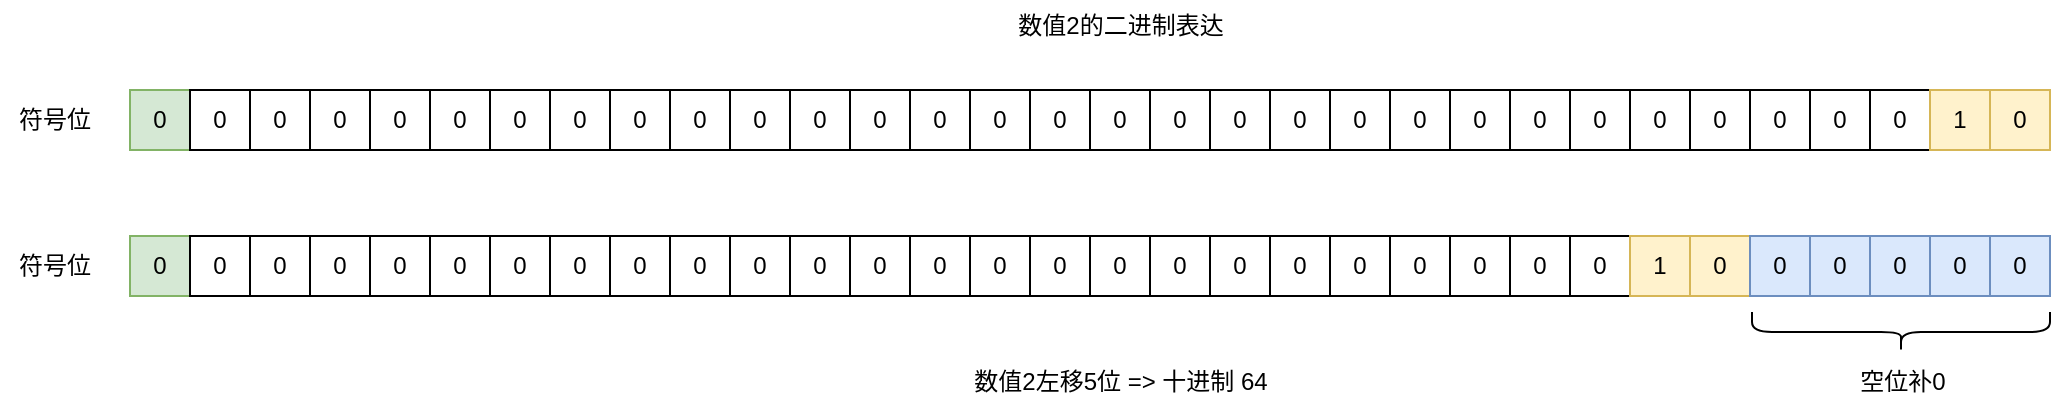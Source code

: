 <mxfile>
    <diagram id="JEafXs6JgbV0tFusEHdA" name="第 1 页">
        <mxGraphModel dx="1625" dy="752" grid="0" gridSize="10" guides="1" tooltips="1" connect="1" arrows="1" fold="1" page="1" pageScale="1" pageWidth="827" pageHeight="1169" background="#ffffff" math="0" shadow="0">
            <root>
                <mxCell id="0"/>
                <mxCell id="1" parent="0"/>
                <mxCell id="34" value="数值2的二进制表达" style="text;html=1;align=center;verticalAlign=middle;resizable=0;points=[];autosize=1;strokeColor=none;fillColor=none;" parent="1" vertex="1">
                    <mxGeometry x="554.5" y="35" width="121" height="26" as="geometry"/>
                </mxCell>
                <mxCell id="35" value="" style="group;fillColor=#f8cecc;strokeColor=#b85450;" parent="1" vertex="1" connectable="0">
                    <mxGeometry x="120" y="80" width="960" height="30" as="geometry"/>
                </mxCell>
                <mxCell id="2" value="0" style="rounded=0;whiteSpace=wrap;html=1;fillColor=#d5e8d4;strokeColor=#82b366;" parent="35" vertex="1">
                    <mxGeometry width="30" height="30" as="geometry"/>
                </mxCell>
                <mxCell id="3" value="0" style="rounded=0;whiteSpace=wrap;html=1;" parent="35" vertex="1">
                    <mxGeometry x="30" width="30" height="30" as="geometry"/>
                </mxCell>
                <mxCell id="4" value="0" style="rounded=0;whiteSpace=wrap;html=1;" parent="35" vertex="1">
                    <mxGeometry x="60" width="30" height="30" as="geometry"/>
                </mxCell>
                <mxCell id="5" value="0" style="rounded=0;whiteSpace=wrap;html=1;" parent="35" vertex="1">
                    <mxGeometry x="90" width="30" height="30" as="geometry"/>
                </mxCell>
                <mxCell id="6" value="0" style="rounded=0;whiteSpace=wrap;html=1;" parent="35" vertex="1">
                    <mxGeometry x="120" width="30" height="30" as="geometry"/>
                </mxCell>
                <mxCell id="7" value="0" style="rounded=0;whiteSpace=wrap;html=1;" parent="35" vertex="1">
                    <mxGeometry x="150" width="30" height="30" as="geometry"/>
                </mxCell>
                <mxCell id="8" value="0" style="rounded=0;whiteSpace=wrap;html=1;" parent="35" vertex="1">
                    <mxGeometry x="180" width="30" height="30" as="geometry"/>
                </mxCell>
                <mxCell id="9" value="0" style="rounded=0;whiteSpace=wrap;html=1;" parent="35" vertex="1">
                    <mxGeometry x="210" width="30" height="30" as="geometry"/>
                </mxCell>
                <mxCell id="10" value="0" style="rounded=0;whiteSpace=wrap;html=1;" parent="35" vertex="1">
                    <mxGeometry x="240" width="30" height="30" as="geometry"/>
                </mxCell>
                <mxCell id="11" value="0" style="rounded=0;whiteSpace=wrap;html=1;" parent="35" vertex="1">
                    <mxGeometry x="270" width="30" height="30" as="geometry"/>
                </mxCell>
                <mxCell id="12" value="0" style="rounded=0;whiteSpace=wrap;html=1;" parent="35" vertex="1">
                    <mxGeometry x="300" width="30" height="30" as="geometry"/>
                </mxCell>
                <mxCell id="13" value="0" style="rounded=0;whiteSpace=wrap;html=1;" parent="35" vertex="1">
                    <mxGeometry x="330" width="30" height="30" as="geometry"/>
                </mxCell>
                <mxCell id="14" value="0" style="rounded=0;whiteSpace=wrap;html=1;" parent="35" vertex="1">
                    <mxGeometry x="360" width="30" height="30" as="geometry"/>
                </mxCell>
                <mxCell id="15" value="0" style="rounded=0;whiteSpace=wrap;html=1;" parent="35" vertex="1">
                    <mxGeometry x="390" width="30" height="30" as="geometry"/>
                </mxCell>
                <mxCell id="16" value="0" style="rounded=0;whiteSpace=wrap;html=1;" parent="35" vertex="1">
                    <mxGeometry x="420" width="30" height="30" as="geometry"/>
                </mxCell>
                <mxCell id="17" value="0" style="rounded=0;whiteSpace=wrap;html=1;" parent="35" vertex="1">
                    <mxGeometry x="450" width="30" height="30" as="geometry"/>
                </mxCell>
                <mxCell id="18" value="0" style="rounded=0;whiteSpace=wrap;html=1;" parent="35" vertex="1">
                    <mxGeometry x="480" width="30" height="30" as="geometry"/>
                </mxCell>
                <mxCell id="19" value="0" style="rounded=0;whiteSpace=wrap;html=1;" parent="35" vertex="1">
                    <mxGeometry x="510" width="30" height="30" as="geometry"/>
                </mxCell>
                <mxCell id="20" value="0" style="rounded=0;whiteSpace=wrap;html=1;" parent="35" vertex="1">
                    <mxGeometry x="540" width="30" height="30" as="geometry"/>
                </mxCell>
                <mxCell id="21" value="0" style="rounded=0;whiteSpace=wrap;html=1;" parent="35" vertex="1">
                    <mxGeometry x="570" width="30" height="30" as="geometry"/>
                </mxCell>
                <mxCell id="22" value="0" style="rounded=0;whiteSpace=wrap;html=1;" parent="35" vertex="1">
                    <mxGeometry x="600" width="30" height="30" as="geometry"/>
                </mxCell>
                <mxCell id="23" value="0" style="rounded=0;whiteSpace=wrap;html=1;" parent="35" vertex="1">
                    <mxGeometry x="630" width="30" height="30" as="geometry"/>
                </mxCell>
                <mxCell id="24" value="0" style="rounded=0;whiteSpace=wrap;html=1;" parent="35" vertex="1">
                    <mxGeometry x="660" width="30" height="30" as="geometry"/>
                </mxCell>
                <mxCell id="25" value="0" style="rounded=0;whiteSpace=wrap;html=1;" parent="35" vertex="1">
                    <mxGeometry x="690" width="30" height="30" as="geometry"/>
                </mxCell>
                <mxCell id="26" value="0" style="rounded=0;whiteSpace=wrap;html=1;" parent="35" vertex="1">
                    <mxGeometry x="720" width="30" height="30" as="geometry"/>
                </mxCell>
                <mxCell id="27" value="0" style="rounded=0;whiteSpace=wrap;html=1;" parent="35" vertex="1">
                    <mxGeometry x="750" width="30" height="30" as="geometry"/>
                </mxCell>
                <mxCell id="28" value="0" style="rounded=0;whiteSpace=wrap;html=1;" parent="35" vertex="1">
                    <mxGeometry x="780" width="30" height="30" as="geometry"/>
                </mxCell>
                <mxCell id="29" value="0" style="rounded=0;whiteSpace=wrap;html=1;" parent="35" vertex="1">
                    <mxGeometry x="810" width="30" height="30" as="geometry"/>
                </mxCell>
                <mxCell id="30" value="0" style="rounded=0;whiteSpace=wrap;html=1;" parent="35" vertex="1">
                    <mxGeometry x="840" width="30" height="30" as="geometry"/>
                </mxCell>
                <mxCell id="31" value="0" style="rounded=0;whiteSpace=wrap;html=1;" parent="35" vertex="1">
                    <mxGeometry x="870" width="30" height="30" as="geometry"/>
                </mxCell>
                <mxCell id="32" value="1" style="rounded=0;whiteSpace=wrap;html=1;fillColor=#fff2cc;strokeColor=#d6b656;" parent="35" vertex="1">
                    <mxGeometry x="900" width="30" height="30" as="geometry"/>
                </mxCell>
                <mxCell id="33" value="0" style="rounded=0;whiteSpace=wrap;html=1;fillColor=#fff2cc;strokeColor=#d6b656;" parent="35" vertex="1">
                    <mxGeometry x="930" width="30" height="30" as="geometry"/>
                </mxCell>
                <mxCell id="36" value="" style="group;fillColor=#fff2cc;strokeColor=#d6b656;" parent="1" vertex="1" connectable="0">
                    <mxGeometry x="120" y="153" width="960" height="30" as="geometry"/>
                </mxCell>
                <mxCell id="37" value="0" style="rounded=0;whiteSpace=wrap;html=1;fillColor=#d5e8d4;strokeColor=#82b366;" parent="36" vertex="1">
                    <mxGeometry width="30" height="30" as="geometry"/>
                </mxCell>
                <mxCell id="38" value="0" style="rounded=0;whiteSpace=wrap;html=1;" parent="36" vertex="1">
                    <mxGeometry x="30" width="30" height="30" as="geometry"/>
                </mxCell>
                <mxCell id="39" value="0" style="rounded=0;whiteSpace=wrap;html=1;" parent="36" vertex="1">
                    <mxGeometry x="60" width="30" height="30" as="geometry"/>
                </mxCell>
                <mxCell id="40" value="0" style="rounded=0;whiteSpace=wrap;html=1;" parent="36" vertex="1">
                    <mxGeometry x="90" width="30" height="30" as="geometry"/>
                </mxCell>
                <mxCell id="41" value="0" style="rounded=0;whiteSpace=wrap;html=1;" parent="36" vertex="1">
                    <mxGeometry x="120" width="30" height="30" as="geometry"/>
                </mxCell>
                <mxCell id="42" value="0" style="rounded=0;whiteSpace=wrap;html=1;" parent="36" vertex="1">
                    <mxGeometry x="150" width="30" height="30" as="geometry"/>
                </mxCell>
                <mxCell id="43" value="0" style="rounded=0;whiteSpace=wrap;html=1;" parent="36" vertex="1">
                    <mxGeometry x="180" width="30" height="30" as="geometry"/>
                </mxCell>
                <mxCell id="44" value="0" style="rounded=0;whiteSpace=wrap;html=1;" parent="36" vertex="1">
                    <mxGeometry x="210" width="30" height="30" as="geometry"/>
                </mxCell>
                <mxCell id="45" value="0" style="rounded=0;whiteSpace=wrap;html=1;" parent="36" vertex="1">
                    <mxGeometry x="240" width="30" height="30" as="geometry"/>
                </mxCell>
                <mxCell id="46" value="0" style="rounded=0;whiteSpace=wrap;html=1;" parent="36" vertex="1">
                    <mxGeometry x="270" width="30" height="30" as="geometry"/>
                </mxCell>
                <mxCell id="47" value="0" style="rounded=0;whiteSpace=wrap;html=1;" parent="36" vertex="1">
                    <mxGeometry x="300" width="30" height="30" as="geometry"/>
                </mxCell>
                <mxCell id="48" value="0" style="rounded=0;whiteSpace=wrap;html=1;" parent="36" vertex="1">
                    <mxGeometry x="330" width="30" height="30" as="geometry"/>
                </mxCell>
                <mxCell id="49" value="0" style="rounded=0;whiteSpace=wrap;html=1;" parent="36" vertex="1">
                    <mxGeometry x="360" width="30" height="30" as="geometry"/>
                </mxCell>
                <mxCell id="50" value="0" style="rounded=0;whiteSpace=wrap;html=1;" parent="36" vertex="1">
                    <mxGeometry x="390" width="30" height="30" as="geometry"/>
                </mxCell>
                <mxCell id="51" value="0" style="rounded=0;whiteSpace=wrap;html=1;" parent="36" vertex="1">
                    <mxGeometry x="420" width="30" height="30" as="geometry"/>
                </mxCell>
                <mxCell id="52" value="0" style="rounded=0;whiteSpace=wrap;html=1;" parent="36" vertex="1">
                    <mxGeometry x="450" width="30" height="30" as="geometry"/>
                </mxCell>
                <mxCell id="53" value="0" style="rounded=0;whiteSpace=wrap;html=1;" parent="36" vertex="1">
                    <mxGeometry x="480" width="30" height="30" as="geometry"/>
                </mxCell>
                <mxCell id="54" value="0" style="rounded=0;whiteSpace=wrap;html=1;" parent="36" vertex="1">
                    <mxGeometry x="510" width="30" height="30" as="geometry"/>
                </mxCell>
                <mxCell id="55" value="0" style="rounded=0;whiteSpace=wrap;html=1;" parent="36" vertex="1">
                    <mxGeometry x="540" width="30" height="30" as="geometry"/>
                </mxCell>
                <mxCell id="56" value="0" style="rounded=0;whiteSpace=wrap;html=1;" parent="36" vertex="1">
                    <mxGeometry x="570" width="30" height="30" as="geometry"/>
                </mxCell>
                <mxCell id="57" value="0" style="rounded=0;whiteSpace=wrap;html=1;" parent="36" vertex="1">
                    <mxGeometry x="600" width="30" height="30" as="geometry"/>
                </mxCell>
                <mxCell id="58" value="0" style="rounded=0;whiteSpace=wrap;html=1;" parent="36" vertex="1">
                    <mxGeometry x="630" width="30" height="30" as="geometry"/>
                </mxCell>
                <mxCell id="59" value="0" style="rounded=0;whiteSpace=wrap;html=1;" parent="36" vertex="1">
                    <mxGeometry x="660" width="30" height="30" as="geometry"/>
                </mxCell>
                <mxCell id="60" value="0" style="rounded=0;whiteSpace=wrap;html=1;" parent="36" vertex="1">
                    <mxGeometry x="690" width="30" height="30" as="geometry"/>
                </mxCell>
                <mxCell id="61" value="0" style="rounded=0;whiteSpace=wrap;html=1;" parent="36" vertex="1">
                    <mxGeometry x="720" width="30" height="30" as="geometry"/>
                </mxCell>
                <mxCell id="62" value="1" style="rounded=0;whiteSpace=wrap;html=1;fillColor=#fff2cc;strokeColor=#d6b656;" parent="36" vertex="1">
                    <mxGeometry x="750" width="30" height="30" as="geometry"/>
                </mxCell>
                <mxCell id="63" value="0" style="rounded=0;whiteSpace=wrap;html=1;fillColor=#fff2cc;strokeColor=#d6b656;" parent="36" vertex="1">
                    <mxGeometry x="780" width="30" height="30" as="geometry"/>
                </mxCell>
                <mxCell id="64" value="0" style="rounded=0;whiteSpace=wrap;html=1;fillColor=#dae8fc;strokeColor=#6c8ebf;" parent="36" vertex="1">
                    <mxGeometry x="810" width="30" height="30" as="geometry"/>
                </mxCell>
                <mxCell id="65" value="0" style="rounded=0;whiteSpace=wrap;html=1;fillColor=#dae8fc;strokeColor=#6c8ebf;" parent="36" vertex="1">
                    <mxGeometry x="840" width="30" height="30" as="geometry"/>
                </mxCell>
                <mxCell id="66" value="0" style="rounded=0;whiteSpace=wrap;html=1;fillColor=#dae8fc;strokeColor=#6c8ebf;" parent="36" vertex="1">
                    <mxGeometry x="870" width="30" height="30" as="geometry"/>
                </mxCell>
                <mxCell id="67" value="0" style="rounded=0;whiteSpace=wrap;html=1;fillColor=#dae8fc;strokeColor=#6c8ebf;" parent="36" vertex="1">
                    <mxGeometry x="900" width="30" height="30" as="geometry"/>
                </mxCell>
                <mxCell id="68" value="0" style="rounded=0;whiteSpace=wrap;html=1;fillColor=#dae8fc;strokeColor=#6c8ebf;" parent="36" vertex="1">
                    <mxGeometry x="930" width="30" height="30" as="geometry"/>
                </mxCell>
                <mxCell id="69" value="数值2左移5位 =&amp;gt; 十进制 64" style="text;html=1;align=center;verticalAlign=middle;resizable=0;points=[];autosize=1;strokeColor=none;fillColor=none;" parent="1" vertex="1">
                    <mxGeometry x="532.5" y="213" width="165" height="26" as="geometry"/>
                </mxCell>
                <mxCell id="70" value="" style="shape=curlyBracket;whiteSpace=wrap;html=1;rounded=1;flipH=1;labelPosition=right;verticalLabelPosition=middle;align=left;verticalAlign=middle;direction=north;" parent="1" vertex="1">
                    <mxGeometry x="931" y="191" width="149" height="20" as="geometry"/>
                </mxCell>
                <mxCell id="71" value="空位补0" style="text;html=1;align=center;verticalAlign=middle;resizable=0;points=[];autosize=1;strokeColor=none;fillColor=none;" parent="1" vertex="1">
                    <mxGeometry x="975" y="213" width="61" height="26" as="geometry"/>
                </mxCell>
                <mxCell id="72" value="符号位" style="text;html=1;align=center;verticalAlign=middle;resizable=0;points=[];autosize=1;strokeColor=none;fillColor=none;" parent="1" vertex="1">
                    <mxGeometry x="55" y="82" width="54" height="26" as="geometry"/>
                </mxCell>
                <mxCell id="73" value="符号位" style="text;html=1;align=center;verticalAlign=middle;resizable=0;points=[];autosize=1;strokeColor=none;fillColor=none;" parent="1" vertex="1">
                    <mxGeometry x="55" y="155" width="54" height="26" as="geometry"/>
                </mxCell>
            </root>
        </mxGraphModel>
    </diagram>
</mxfile>